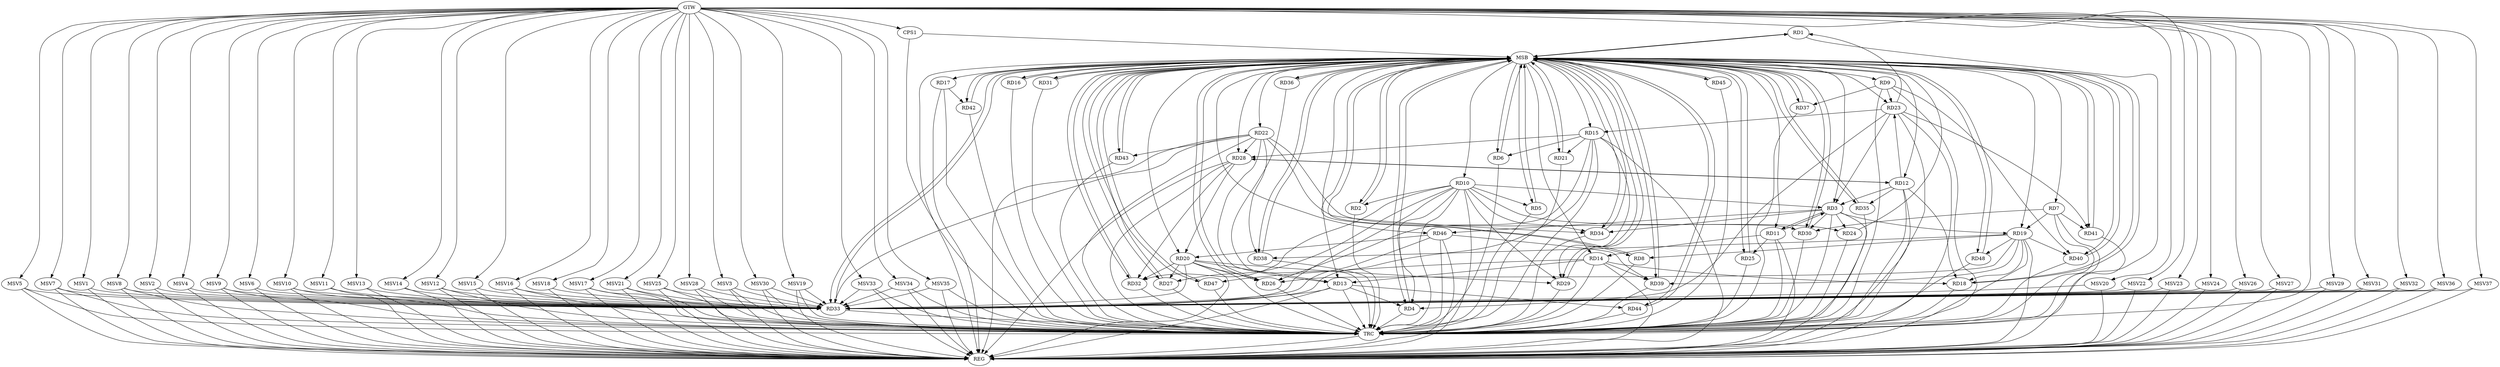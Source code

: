 strict digraph G {
  RD1 [ label="RD1" ];
  RD2 [ label="RD2" ];
  RD3 [ label="RD3" ];
  RD4 [ label="RD4" ];
  RD5 [ label="RD5" ];
  RD6 [ label="RD6" ];
  RD7 [ label="RD7" ];
  RD8 [ label="RD8" ];
  RD9 [ label="RD9" ];
  RD10 [ label="RD10" ];
  RD11 [ label="RD11" ];
  RD12 [ label="RD12" ];
  RD13 [ label="RD13" ];
  RD14 [ label="RD14" ];
  RD15 [ label="RD15" ];
  RD16 [ label="RD16" ];
  RD17 [ label="RD17" ];
  RD18 [ label="RD18" ];
  RD19 [ label="RD19" ];
  RD20 [ label="RD20" ];
  RD21 [ label="RD21" ];
  RD22 [ label="RD22" ];
  RD23 [ label="RD23" ];
  RD24 [ label="RD24" ];
  RD25 [ label="RD25" ];
  RD26 [ label="RD26" ];
  RD27 [ label="RD27" ];
  RD28 [ label="RD28" ];
  RD29 [ label="RD29" ];
  RD30 [ label="RD30" ];
  RD31 [ label="RD31" ];
  RD32 [ label="RD32" ];
  RD33 [ label="RD33" ];
  RD34 [ label="RD34" ];
  RD35 [ label="RD35" ];
  RD36 [ label="RD36" ];
  RD37 [ label="RD37" ];
  RD38 [ label="RD38" ];
  RD39 [ label="RD39" ];
  RD40 [ label="RD40" ];
  RD41 [ label="RD41" ];
  RD42 [ label="RD42" ];
  RD43 [ label="RD43" ];
  RD44 [ label="RD44" ];
  RD45 [ label="RD45" ];
  RD46 [ label="RD46" ];
  RD47 [ label="RD47" ];
  RD48 [ label="RD48" ];
  CPS1 [ label="CPS1" ];
  GTW [ label="GTW" ];
  REG [ label="REG" ];
  MSB [ label="MSB" ];
  TRC [ label="TRC" ];
  MSV1 [ label="MSV1" ];
  MSV2 [ label="MSV2" ];
  MSV3 [ label="MSV3" ];
  MSV4 [ label="MSV4" ];
  MSV5 [ label="MSV5" ];
  MSV6 [ label="MSV6" ];
  MSV7 [ label="MSV7" ];
  MSV8 [ label="MSV8" ];
  MSV9 [ label="MSV9" ];
  MSV10 [ label="MSV10" ];
  MSV11 [ label="MSV11" ];
  MSV12 [ label="MSV12" ];
  MSV13 [ label="MSV13" ];
  MSV14 [ label="MSV14" ];
  MSV15 [ label="MSV15" ];
  MSV16 [ label="MSV16" ];
  MSV17 [ label="MSV17" ];
  MSV18 [ label="MSV18" ];
  MSV19 [ label="MSV19" ];
  MSV20 [ label="MSV20" ];
  MSV21 [ label="MSV21" ];
  MSV22 [ label="MSV22" ];
  MSV23 [ label="MSV23" ];
  MSV24 [ label="MSV24" ];
  MSV25 [ label="MSV25" ];
  MSV26 [ label="MSV26" ];
  MSV27 [ label="MSV27" ];
  MSV28 [ label="MSV28" ];
  MSV29 [ label="MSV29" ];
  MSV30 [ label="MSV30" ];
  MSV31 [ label="MSV31" ];
  MSV32 [ label="MSV32" ];
  MSV33 [ label="MSV33" ];
  MSV34 [ label="MSV34" ];
  MSV35 [ label="MSV35" ];
  MSV36 [ label="MSV36" ];
  MSV37 [ label="MSV37" ];
  RD23 -> RD1;
  RD10 -> RD2;
  RD10 -> RD3;
  RD3 -> RD11;
  RD11 -> RD3;
  RD12 -> RD3;
  RD3 -> RD19;
  RD23 -> RD3;
  RD3 -> RD24;
  RD3 -> RD30;
  RD3 -> RD34;
  RD3 -> RD46;
  RD10 -> RD4;
  RD13 -> RD4;
  RD23 -> RD4;
  RD10 -> RD5;
  RD15 -> RD6;
  RD7 -> RD19;
  RD7 -> RD30;
  RD7 -> RD41;
  RD19 -> RD8;
  RD9 -> RD23;
  RD9 -> RD37;
  RD9 -> RD40;
  RD10 -> RD24;
  RD10 -> RD27;
  RD10 -> RD29;
  RD10 -> RD32;
  RD10 -> RD33;
  RD10 -> RD34;
  RD11 -> RD14;
  RD11 -> RD25;
  RD12 -> RD18;
  RD12 -> RD23;
  RD12 -> RD28;
  RD28 -> RD12;
  RD12 -> RD35;
  RD14 -> RD13;
  RD20 -> RD13;
  RD22 -> RD13;
  RD13 -> RD33;
  RD13 -> RD44;
  RD14 -> RD18;
  RD14 -> RD39;
  RD14 -> RD47;
  RD15 -> RD21;
  RD23 -> RD15;
  RD15 -> RD26;
  RD15 -> RD28;
  RD15 -> RD29;
  RD15 -> RD33;
  RD17 -> RD42;
  RD19 -> RD18;
  RD19 -> RD26;
  RD19 -> RD38;
  RD19 -> RD39;
  RD19 -> RD40;
  RD19 -> RD48;
  RD20 -> RD26;
  RD20 -> RD27;
  RD28 -> RD20;
  RD20 -> RD29;
  RD20 -> RD32;
  RD20 -> RD33;
  RD46 -> RD20;
  RD22 -> RD28;
  RD22 -> RD30;
  RD22 -> RD33;
  RD22 -> RD34;
  RD22 -> RD38;
  RD22 -> RD43;
  RD23 -> RD41;
  RD28 -> RD32;
  RD46 -> RD33;
  RD46 -> RD39;
  GTW -> CPS1;
  RD3 -> REG;
  RD7 -> REG;
  RD9 -> REG;
  RD10 -> REG;
  RD11 -> REG;
  RD12 -> REG;
  RD13 -> REG;
  RD14 -> REG;
  RD15 -> REG;
  RD17 -> REG;
  RD19 -> REG;
  RD20 -> REG;
  RD22 -> REG;
  RD23 -> REG;
  RD28 -> REG;
  RD46 -> REG;
  RD1 -> MSB;
  MSB -> RD2;
  MSB -> RD6;
  MSB -> RD25;
  MSB -> RD28;
  MSB -> RD39;
  MSB -> RD40;
  MSB -> REG;
  RD2 -> MSB;
  MSB -> RD36;
  MSB -> RD44;
  RD4 -> MSB;
  MSB -> RD7;
  MSB -> RD9;
  MSB -> RD13;
  RD5 -> MSB;
  MSB -> RD12;
  MSB -> RD22;
  MSB -> RD26;
  MSB -> RD27;
  MSB -> RD31;
  RD6 -> MSB;
  MSB -> RD21;
  MSB -> RD35;
  MSB -> RD41;
  MSB -> RD48;
  RD8 -> MSB;
  MSB -> RD3;
  MSB -> RD34;
  MSB -> RD37;
  RD16 -> MSB;
  MSB -> RD11;
  RD18 -> MSB;
  MSB -> RD4;
  MSB -> RD46;
  RD21 -> MSB;
  MSB -> RD19;
  MSB -> RD20;
  MSB -> RD23;
  RD24 -> MSB;
  MSB -> RD43;
  RD25 -> MSB;
  MSB -> RD17;
  RD26 -> MSB;
  MSB -> RD8;
  MSB -> RD10;
  MSB -> RD42;
  RD27 -> MSB;
  MSB -> RD1;
  MSB -> RD29;
  MSB -> RD32;
  RD29 -> MSB;
  MSB -> RD5;
  MSB -> RD33;
  RD30 -> MSB;
  MSB -> RD45;
  RD31 -> MSB;
  MSB -> RD16;
  MSB -> RD47;
  RD32 -> MSB;
  MSB -> RD38;
  RD33 -> MSB;
  MSB -> RD30;
  RD34 -> MSB;
  RD35 -> MSB;
  RD36 -> MSB;
  RD37 -> MSB;
  MSB -> RD18;
  RD38 -> MSB;
  MSB -> RD15;
  RD39 -> MSB;
  RD40 -> MSB;
  RD41 -> MSB;
  RD42 -> MSB;
  RD43 -> MSB;
  RD44 -> MSB;
  MSB -> RD14;
  RD45 -> MSB;
  RD47 -> MSB;
  RD48 -> MSB;
  CPS1 -> MSB;
  RD1 -> TRC;
  RD2 -> TRC;
  RD3 -> TRC;
  RD4 -> TRC;
  RD5 -> TRC;
  RD6 -> TRC;
  RD7 -> TRC;
  RD8 -> TRC;
  RD9 -> TRC;
  RD10 -> TRC;
  RD11 -> TRC;
  RD12 -> TRC;
  RD13 -> TRC;
  RD14 -> TRC;
  RD15 -> TRC;
  RD16 -> TRC;
  RD17 -> TRC;
  RD18 -> TRC;
  RD19 -> TRC;
  RD20 -> TRC;
  RD21 -> TRC;
  RD22 -> TRC;
  RD23 -> TRC;
  RD24 -> TRC;
  RD25 -> TRC;
  RD26 -> TRC;
  RD27 -> TRC;
  RD28 -> TRC;
  RD29 -> TRC;
  RD30 -> TRC;
  RD31 -> TRC;
  RD32 -> TRC;
  RD33 -> TRC;
  RD34 -> TRC;
  RD35 -> TRC;
  RD36 -> TRC;
  RD37 -> TRC;
  RD38 -> TRC;
  RD39 -> TRC;
  RD40 -> TRC;
  RD41 -> TRC;
  RD42 -> TRC;
  RD43 -> TRC;
  RD44 -> TRC;
  RD45 -> TRC;
  RD46 -> TRC;
  RD47 -> TRC;
  RD48 -> TRC;
  CPS1 -> TRC;
  GTW -> TRC;
  TRC -> REG;
  MSV1 -> RD33;
  MSV2 -> RD33;
  MSV3 -> RD33;
  MSV4 -> RD33;
  MSV5 -> RD33;
  GTW -> MSV1;
  MSV1 -> REG;
  GTW -> MSV2;
  MSV2 -> REG;
  GTW -> MSV3;
  MSV3 -> REG;
  MSV3 -> TRC;
  GTW -> MSV4;
  MSV4 -> REG;
  GTW -> MSV5;
  MSV5 -> REG;
  MSV5 -> TRC;
  MSV6 -> RD33;
  MSV7 -> RD33;
  MSV8 -> RD33;
  GTW -> MSV6;
  MSV6 -> REG;
  GTW -> MSV7;
  MSV7 -> REG;
  MSV7 -> TRC;
  GTW -> MSV8;
  MSV8 -> REG;
  MSV8 -> TRC;
  MSV9 -> RD33;
  MSV10 -> RD33;
  MSV11 -> RD33;
  GTW -> MSV9;
  MSV9 -> REG;
  MSV9 -> TRC;
  GTW -> MSV10;
  MSV10 -> REG;
  MSV10 -> TRC;
  GTW -> MSV11;
  MSV11 -> REG;
  MSV12 -> RD33;
  GTW -> MSV12;
  MSV12 -> REG;
  MSV12 -> TRC;
  MSV13 -> RD33;
  MSV14 -> RD33;
  GTW -> MSV13;
  MSV13 -> REG;
  GTW -> MSV14;
  MSV14 -> REG;
  MSV15 -> RD33;
  GTW -> MSV15;
  MSV15 -> REG;
  MSV16 -> RD33;
  MSV17 -> RD33;
  GTW -> MSV16;
  MSV16 -> REG;
  MSV16 -> TRC;
  GTW -> MSV17;
  MSV17 -> REG;
  MSV17 -> TRC;
  MSV18 -> RD33;
  MSV19 -> RD33;
  GTW -> MSV18;
  MSV18 -> REG;
  GTW -> MSV19;
  MSV19 -> REG;
  MSV19 -> TRC;
  MSV20 -> RD33;
  GTW -> MSV20;
  MSV20 -> REG;
  MSV21 -> RD33;
  MSV22 -> RD33;
  MSV23 -> RD33;
  MSV24 -> RD33;
  GTW -> MSV21;
  MSV21 -> REG;
  MSV21 -> TRC;
  GTW -> MSV22;
  MSV22 -> REG;
  GTW -> MSV23;
  MSV23 -> REG;
  GTW -> MSV24;
  MSV24 -> REG;
  MSV25 -> RD33;
  MSV26 -> RD33;
  GTW -> MSV25;
  MSV25 -> REG;
  MSV25 -> TRC;
  GTW -> MSV26;
  MSV26 -> REG;
  MSV27 -> RD33;
  MSV28 -> RD33;
  MSV29 -> RD33;
  GTW -> MSV27;
  MSV27 -> REG;
  GTW -> MSV28;
  MSV28 -> REG;
  MSV28 -> TRC;
  GTW -> MSV29;
  MSV29 -> REG;
  MSV30 -> RD33;
  MSV31 -> RD33;
  GTW -> MSV30;
  MSV30 -> REG;
  MSV30 -> TRC;
  GTW -> MSV31;
  MSV31 -> REG;
  MSV32 -> RD33;
  MSV33 -> RD33;
  MSV34 -> RD33;
  MSV35 -> RD33;
  MSV36 -> RD33;
  MSV37 -> RD33;
  GTW -> MSV32;
  MSV32 -> REG;
  GTW -> MSV33;
  MSV33 -> REG;
  MSV33 -> TRC;
  GTW -> MSV34;
  MSV34 -> REG;
  MSV34 -> TRC;
  GTW -> MSV35;
  MSV35 -> REG;
  MSV35 -> TRC;
  GTW -> MSV36;
  MSV36 -> REG;
  GTW -> MSV37;
  MSV37 -> REG;
}
